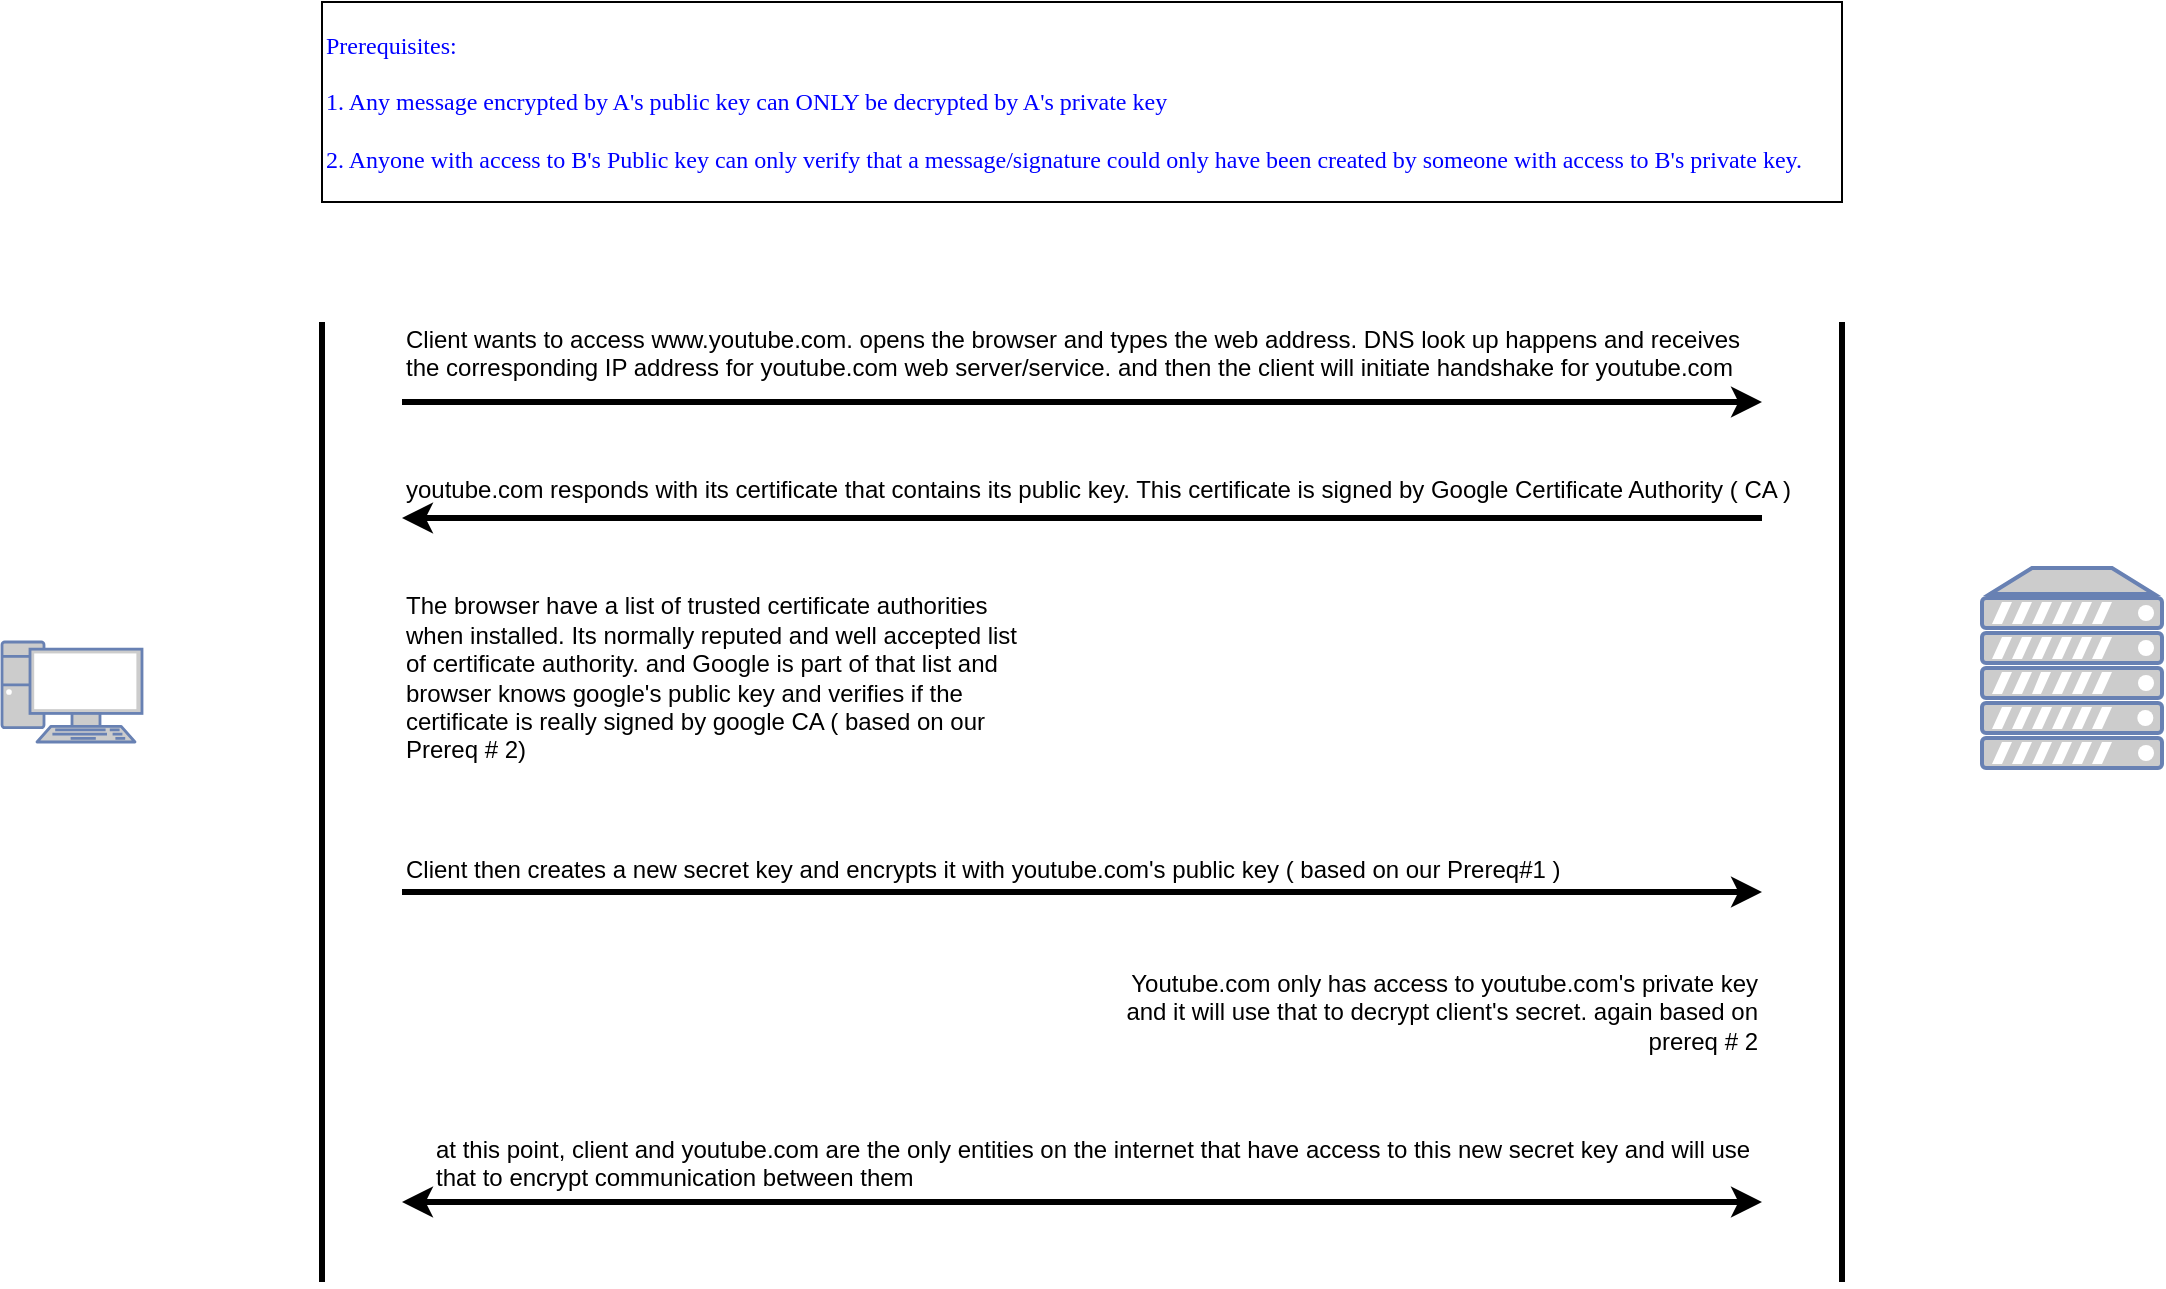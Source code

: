 <mxfile version="12.4.8" type="github" pages="2"><diagram id="Ht1M8jgEwFfnCIfOTk4-" name="HTTPS handshake"><mxGraphModel dx="1426" dy="667" grid="1" gridSize="10" guides="1" tooltips="1" connect="1" arrows="1" fold="1" page="1" pageScale="1" pageWidth="1169" pageHeight="827" math="0" shadow="0"><root><mxCell id="0"/><mxCell id="1" parent="0"/><mxCell id="SbjOUasK9TUELUCIMt7Y-1" value="&lt;font face=&quot;Verdana&quot; color=&quot;#0000ff&quot;&gt;Prerequisites:&lt;br&gt;&lt;br&gt;1. Any message encrypted by A's public key can ONLY be decrypted by A's private key&lt;br&gt;&lt;br&gt;2. Anyone with access to B's Public key can only verify that a message/signature could only have been created by someone with access to B's private key.&lt;/font&gt;" style="rounded=0;whiteSpace=wrap;html=1;align=left;" vertex="1" parent="1"><mxGeometry x="200" y="80" width="760" height="100" as="geometry"/></mxCell><mxCell id="SbjOUasK9TUELUCIMt7Y-2" value="" style="fontColor=#0066CC;verticalAlign=top;verticalLabelPosition=bottom;labelPosition=center;align=center;html=1;outlineConnect=0;fillColor=#CCCCCC;strokeColor=#6881B3;gradientColor=none;gradientDirection=north;strokeWidth=2;shape=mxgraph.networks.pc;" vertex="1" parent="1"><mxGeometry x="40" y="400" width="70" height="50" as="geometry"/></mxCell><mxCell id="SbjOUasK9TUELUCIMt7Y-3" value="" style="fontColor=#0066CC;verticalAlign=top;verticalLabelPosition=bottom;labelPosition=center;align=center;html=1;outlineConnect=0;fillColor=#CCCCCC;strokeColor=#6881B3;gradientColor=none;gradientDirection=north;strokeWidth=2;shape=mxgraph.networks.server;" vertex="1" parent="1"><mxGeometry x="1030" y="363" width="90" height="100" as="geometry"/></mxCell><mxCell id="SbjOUasK9TUELUCIMt7Y-4" value="" style="endArrow=none;html=1;strokeWidth=3;" edge="1" parent="1"><mxGeometry width="50" height="50" relative="1" as="geometry"><mxPoint x="200" y="720" as="sourcePoint"/><mxPoint x="200" y="240" as="targetPoint"/></mxGeometry></mxCell><mxCell id="SbjOUasK9TUELUCIMt7Y-5" value="" style="endArrow=none;html=1;strokeWidth=3;" edge="1" parent="1"><mxGeometry width="50" height="50" relative="1" as="geometry"><mxPoint x="960" y="720" as="sourcePoint"/><mxPoint x="960" y="240" as="targetPoint"/></mxGeometry></mxCell><mxCell id="SbjOUasK9TUELUCIMt7Y-6" value="" style="endArrow=classic;html=1;strokeWidth=3;" edge="1" parent="1"><mxGeometry width="50" height="50" relative="1" as="geometry"><mxPoint x="240" y="280" as="sourcePoint"/><mxPoint x="920" y="280" as="targetPoint"/></mxGeometry></mxCell><mxCell id="SbjOUasK9TUELUCIMt7Y-7" value="Client wants to access www.youtube.com. opens the browser and types the web address. DNS look up happens and receives the corresponding IP address for youtube.com web server/service. and then the client will initiate handshake for youtube.com" style="text;html=1;strokeColor=none;fillColor=none;align=left;verticalAlign=top;whiteSpace=wrap;rounded=0;" vertex="1" parent="1"><mxGeometry x="240" y="235" width="680" height="40" as="geometry"/></mxCell><mxCell id="SbjOUasK9TUELUCIMt7Y-8" value="youtube.com responds with its certificate that contains its public key. This certificate is signed by Google Certificate Authority ( CA )&lt;br&gt;&amp;nbsp;" style="text;html=1;align=left;verticalAlign=top;resizable=0;points=[];autosize=1;" vertex="1" parent="1"><mxGeometry x="240" y="310" width="710" height="30" as="geometry"/></mxCell><mxCell id="SbjOUasK9TUELUCIMt7Y-9" value="" style="endArrow=classic;html=1;strokeWidth=3;endFill=1;" edge="1" parent="1"><mxGeometry width="50" height="50" relative="1" as="geometry"><mxPoint x="920" y="338" as="sourcePoint"/><mxPoint x="240" y="338" as="targetPoint"/></mxGeometry></mxCell><mxCell id="SbjOUasK9TUELUCIMt7Y-14" value="The browser have a list of trusted certificate authorities when installed. Its normally reputed and well accepted list of certificate authority. and Google is part of that list and browser knows google's public key and verifies if the certificate is really signed by google CA ( based on our Prereq # 2)" style="text;html=1;strokeColor=none;fillColor=none;align=left;verticalAlign=middle;whiteSpace=wrap;rounded=0;" vertex="1" parent="1"><mxGeometry x="240" y="373" width="320" height="90" as="geometry"/></mxCell><mxCell id="SbjOUasK9TUELUCIMt7Y-16" value="" style="endArrow=classic;html=1;strokeWidth=3;" edge="1" parent="1"><mxGeometry width="50" height="50" relative="1" as="geometry"><mxPoint x="240" y="525" as="sourcePoint"/><mxPoint x="920" y="525" as="targetPoint"/></mxGeometry></mxCell><mxCell id="SbjOUasK9TUELUCIMt7Y-17" value="Client then creates a new secret key and encrypts it with youtube.com's public key ( based on our Prereq#1 )" style="text;html=1;strokeColor=none;fillColor=none;align=left;verticalAlign=top;whiteSpace=wrap;rounded=0;" vertex="1" parent="1"><mxGeometry x="240" y="500" width="680" height="30" as="geometry"/></mxCell><mxCell id="SbjOUasK9TUELUCIMt7Y-18" value="Youtube.com only has access to youtube.com's private key and it will use that to decrypt client's secret. again based on prereq # 2" style="text;html=1;strokeColor=none;fillColor=none;align=right;verticalAlign=middle;whiteSpace=wrap;rounded=0;" vertex="1" parent="1"><mxGeometry x="600" y="560" width="320" height="50" as="geometry"/></mxCell><mxCell id="SbjOUasK9TUELUCIMt7Y-19" value="" style="endArrow=classic;startArrow=classic;html=1;strokeWidth=3;" edge="1" parent="1"><mxGeometry width="50" height="50" relative="1" as="geometry"><mxPoint x="240" y="680" as="sourcePoint"/><mxPoint x="920" y="680" as="targetPoint"/></mxGeometry></mxCell><mxCell id="SbjOUasK9TUELUCIMt7Y-20" value="at this point, client and youtube.com are the only entities on the internet that have access to this new secret key and will use that to encrypt communication between them" style="text;html=1;strokeColor=none;fillColor=none;align=left;verticalAlign=top;whiteSpace=wrap;rounded=0;" vertex="1" parent="1"><mxGeometry x="255" y="640" width="665" height="40" as="geometry"/></mxCell></root></mxGraphModel></diagram><diagram id="5XtaU_7ZPorlAFXiz3lH" name="Cert Sign Request"><mxGraphModel dx="1426" dy="667" grid="1" gridSize="10" guides="1" tooltips="1" connect="1" arrows="1" fold="1" page="1" pageScale="1" pageWidth="850" pageHeight="1100" math="0" shadow="0"><root><mxCell id="ekVOzFXNEiph7CHlQ8Sl-0"/><mxCell id="ekVOzFXNEiph7CHlQ8Sl-1" parent="ekVOzFXNEiph7CHlQ8Sl-0"/></root></mxGraphModel></diagram></mxfile>